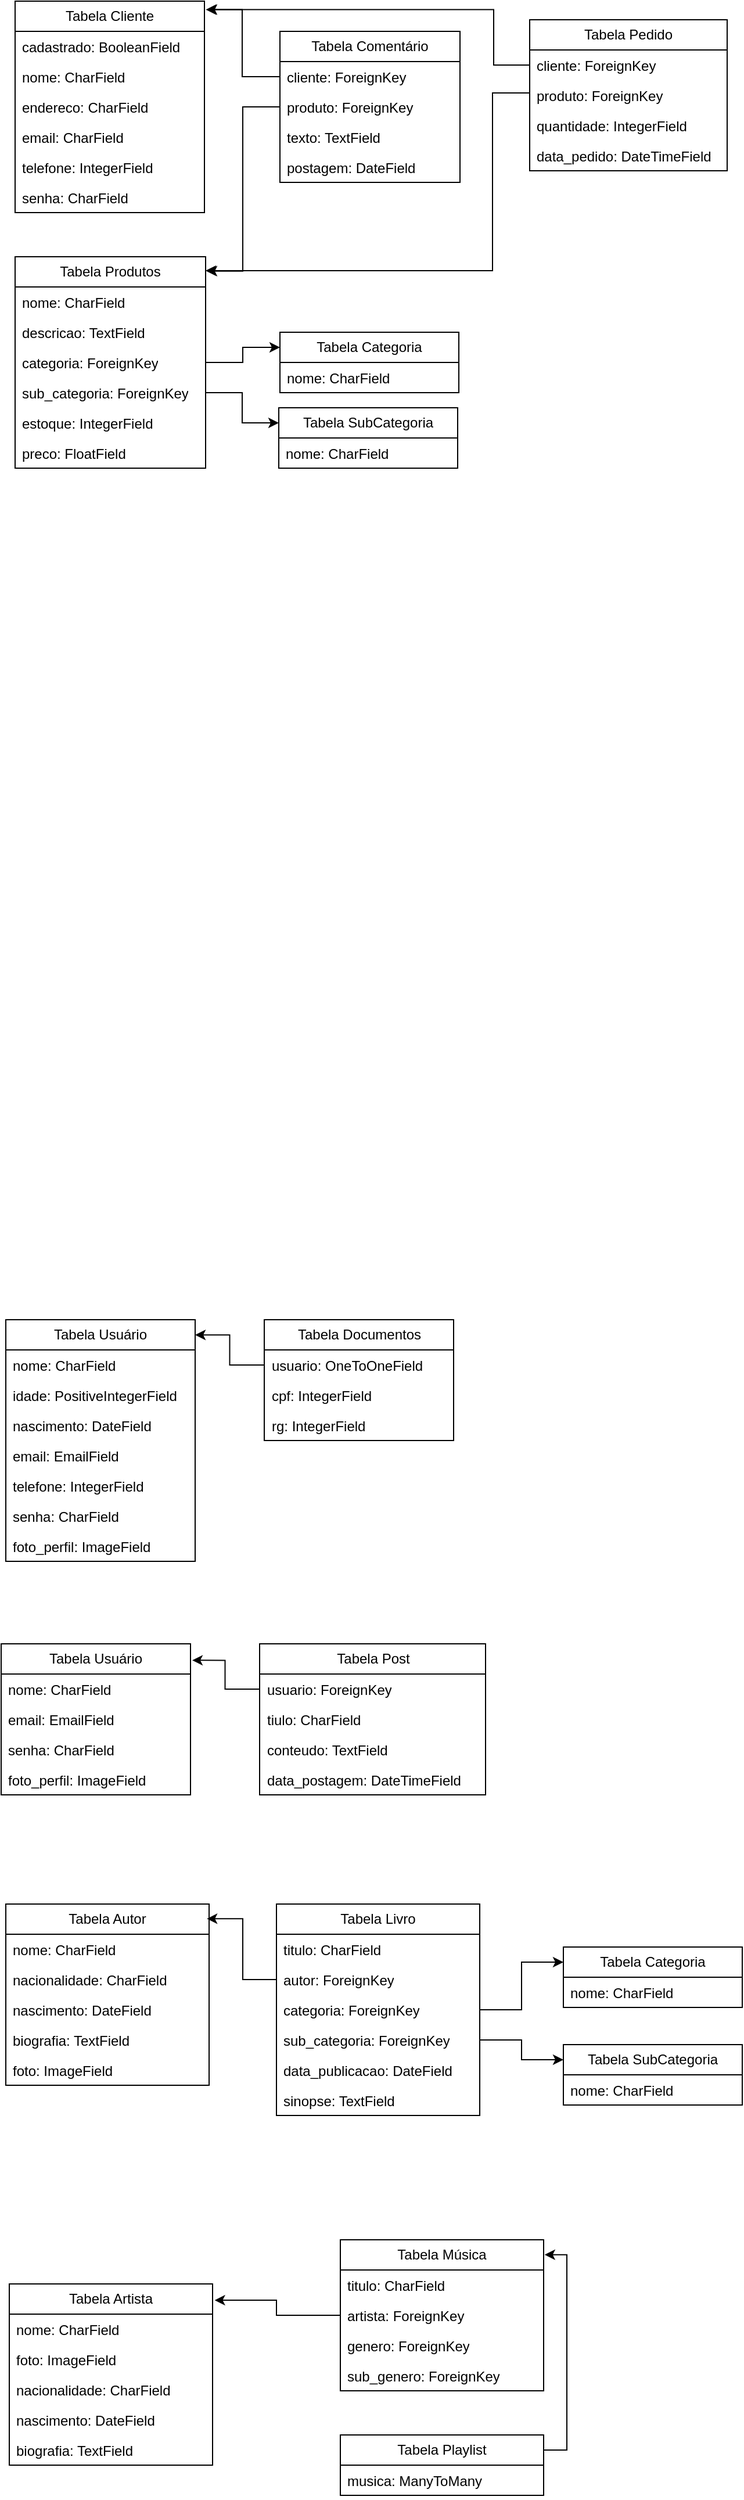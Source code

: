<mxfile version="24.3.1" type="device">
  <diagram name="Página-1" id="2mCqnDsBA6Jq6d4ngYam">
    <mxGraphModel dx="1195" dy="1814" grid="0" gridSize="10" guides="1" tooltips="1" connect="1" arrows="1" fold="1" page="1" pageScale="1" pageWidth="827" pageHeight="1169" math="0" shadow="0">
      <root>
        <mxCell id="0" />
        <mxCell id="1" parent="0" />
        <mxCell id="RxDvv0h4Y8CY9LYR0GJb-1" value="&lt;div&gt;Tabela Cliente&lt;/div&gt;" style="swimlane;fontStyle=0;childLayout=stackLayout;horizontal=1;startSize=26;fillColor=none;horizontalStack=0;resizeParent=1;resizeParentMax=0;resizeLast=0;collapsible=1;marginBottom=0;whiteSpace=wrap;html=1;" parent="1" vertex="1">
          <mxGeometry x="65" y="-1093" width="163" height="182" as="geometry">
            <mxRectangle x="57" y="33" width="114" height="26" as="alternateBounds" />
          </mxGeometry>
        </mxCell>
        <mxCell id="fUoOmMoi_l6fNtsF6b3P-18" value="cadastrado: BooleanField" style="text;strokeColor=none;fillColor=none;align=left;verticalAlign=top;spacingLeft=4;spacingRight=4;overflow=hidden;rotatable=0;points=[[0,0.5],[1,0.5]];portConstraint=eastwest;whiteSpace=wrap;html=1;" vertex="1" parent="RxDvv0h4Y8CY9LYR0GJb-1">
          <mxGeometry y="26" width="163" height="26" as="geometry" />
        </mxCell>
        <mxCell id="RxDvv0h4Y8CY9LYR0GJb-2" value="nome: CharField" style="text;strokeColor=none;fillColor=none;align=left;verticalAlign=top;spacingLeft=4;spacingRight=4;overflow=hidden;rotatable=0;points=[[0,0.5],[1,0.5]];portConstraint=eastwest;whiteSpace=wrap;html=1;" parent="RxDvv0h4Y8CY9LYR0GJb-1" vertex="1">
          <mxGeometry y="52" width="163" height="26" as="geometry" />
        </mxCell>
        <mxCell id="RxDvv0h4Y8CY9LYR0GJb-3" value="endereco: CharField" style="text;strokeColor=none;fillColor=none;align=left;verticalAlign=top;spacingLeft=4;spacingRight=4;overflow=hidden;rotatable=0;points=[[0,0.5],[1,0.5]];portConstraint=eastwest;whiteSpace=wrap;html=1;" parent="RxDvv0h4Y8CY9LYR0GJb-1" vertex="1">
          <mxGeometry y="78" width="163" height="26" as="geometry" />
        </mxCell>
        <mxCell id="RxDvv0h4Y8CY9LYR0GJb-6" value="&lt;div&gt;email: CharField&lt;/div&gt;" style="text;strokeColor=none;fillColor=none;align=left;verticalAlign=top;spacingLeft=4;spacingRight=4;overflow=hidden;rotatable=0;points=[[0,0.5],[1,0.5]];portConstraint=eastwest;whiteSpace=wrap;html=1;" parent="RxDvv0h4Y8CY9LYR0GJb-1" vertex="1">
          <mxGeometry y="104" width="163" height="26" as="geometry" />
        </mxCell>
        <mxCell id="RxDvv0h4Y8CY9LYR0GJb-4" value="telefone: IntegerField" style="text;strokeColor=none;fillColor=none;align=left;verticalAlign=top;spacingLeft=4;spacingRight=4;overflow=hidden;rotatable=0;points=[[0,0.5],[1,0.5]];portConstraint=eastwest;whiteSpace=wrap;html=1;" parent="RxDvv0h4Y8CY9LYR0GJb-1" vertex="1">
          <mxGeometry y="130" width="163" height="26" as="geometry" />
        </mxCell>
        <mxCell id="fUoOmMoi_l6fNtsF6b3P-24" value="senha: CharField" style="text;strokeColor=none;fillColor=none;align=left;verticalAlign=top;spacingLeft=4;spacingRight=4;overflow=hidden;rotatable=0;points=[[0,0.5],[1,0.5]];portConstraint=eastwest;whiteSpace=wrap;html=1;" vertex="1" parent="RxDvv0h4Y8CY9LYR0GJb-1">
          <mxGeometry y="156" width="163" height="26" as="geometry" />
        </mxCell>
        <mxCell id="RxDvv0h4Y8CY9LYR0GJb-14" value="Tabela Produtos" style="swimlane;fontStyle=0;childLayout=stackLayout;horizontal=1;startSize=26;fillColor=none;horizontalStack=0;resizeParent=1;resizeParentMax=0;resizeLast=0;collapsible=1;marginBottom=0;whiteSpace=wrap;html=1;" parent="1" vertex="1">
          <mxGeometry x="65" y="-873" width="164" height="182" as="geometry" />
        </mxCell>
        <mxCell id="RxDvv0h4Y8CY9LYR0GJb-16" value="nome: CharField" style="text;strokeColor=none;fillColor=none;align=left;verticalAlign=top;spacingLeft=4;spacingRight=4;overflow=hidden;rotatable=0;points=[[0,0.5],[1,0.5]];portConstraint=eastwest;whiteSpace=wrap;html=1;" parent="RxDvv0h4Y8CY9LYR0GJb-14" vertex="1">
          <mxGeometry y="26" width="164" height="26" as="geometry" />
        </mxCell>
        <mxCell id="RxDvv0h4Y8CY9LYR0GJb-15" value="&lt;div&gt;descricao: TextField&lt;/div&gt;" style="text;strokeColor=none;fillColor=none;align=left;verticalAlign=top;spacingLeft=4;spacingRight=4;overflow=hidden;rotatable=0;points=[[0,0.5],[1,0.5]];portConstraint=eastwest;whiteSpace=wrap;html=1;" parent="RxDvv0h4Y8CY9LYR0GJb-14" vertex="1">
          <mxGeometry y="52" width="164" height="26" as="geometry" />
        </mxCell>
        <mxCell id="RxDvv0h4Y8CY9LYR0GJb-19" value="categoria: ForeignKey" style="text;strokeColor=none;fillColor=none;align=left;verticalAlign=top;spacingLeft=4;spacingRight=4;overflow=hidden;rotatable=0;points=[[0,0.5],[1,0.5]];portConstraint=eastwest;whiteSpace=wrap;html=1;" parent="RxDvv0h4Y8CY9LYR0GJb-14" vertex="1">
          <mxGeometry y="78" width="164" height="26" as="geometry" />
        </mxCell>
        <mxCell id="RxDvv0h4Y8CY9LYR0GJb-27" value="sub_categoria: ForeignKey" style="text;strokeColor=none;fillColor=none;align=left;verticalAlign=top;spacingLeft=4;spacingRight=4;overflow=hidden;rotatable=0;points=[[0,0.5],[1,0.5]];portConstraint=eastwest;whiteSpace=wrap;html=1;" parent="RxDvv0h4Y8CY9LYR0GJb-14" vertex="1">
          <mxGeometry y="104" width="164" height="26" as="geometry" />
        </mxCell>
        <mxCell id="RxDvv0h4Y8CY9LYR0GJb-17" value="&lt;div&gt;estoque: IntegerField&lt;/div&gt;" style="text;strokeColor=none;fillColor=none;align=left;verticalAlign=top;spacingLeft=4;spacingRight=4;overflow=hidden;rotatable=0;points=[[0,0.5],[1,0.5]];portConstraint=eastwest;whiteSpace=wrap;html=1;" parent="RxDvv0h4Y8CY9LYR0GJb-14" vertex="1">
          <mxGeometry y="130" width="164" height="26" as="geometry" />
        </mxCell>
        <mxCell id="RxDvv0h4Y8CY9LYR0GJb-18" value="preco: FloatField" style="text;strokeColor=none;fillColor=none;align=left;verticalAlign=top;spacingLeft=4;spacingRight=4;overflow=hidden;rotatable=0;points=[[0,0.5],[1,0.5]];portConstraint=eastwest;whiteSpace=wrap;html=1;" parent="RxDvv0h4Y8CY9LYR0GJb-14" vertex="1">
          <mxGeometry y="156" width="164" height="26" as="geometry" />
        </mxCell>
        <mxCell id="RxDvv0h4Y8CY9LYR0GJb-20" value="Tabela Categoria" style="swimlane;fontStyle=0;childLayout=stackLayout;horizontal=1;startSize=26;fillColor=none;horizontalStack=0;resizeParent=1;resizeParentMax=0;resizeLast=0;collapsible=1;marginBottom=0;whiteSpace=wrap;html=1;" parent="1" vertex="1">
          <mxGeometry x="293" y="-808" width="154" height="52" as="geometry" />
        </mxCell>
        <mxCell id="RxDvv0h4Y8CY9LYR0GJb-21" value="nome: CharField" style="text;strokeColor=none;fillColor=none;align=left;verticalAlign=top;spacingLeft=4;spacingRight=4;overflow=hidden;rotatable=0;points=[[0,0.5],[1,0.5]];portConstraint=eastwest;whiteSpace=wrap;html=1;" parent="RxDvv0h4Y8CY9LYR0GJb-20" vertex="1">
          <mxGeometry y="26" width="154" height="26" as="geometry" />
        </mxCell>
        <mxCell id="RxDvv0h4Y8CY9LYR0GJb-24" value="Tabela SubCategoria" style="swimlane;fontStyle=0;childLayout=stackLayout;horizontal=1;startSize=26;fillColor=none;horizontalStack=0;resizeParent=1;resizeParentMax=0;resizeLast=0;collapsible=1;marginBottom=0;whiteSpace=wrap;html=1;" parent="1" vertex="1">
          <mxGeometry x="292" y="-743" width="154" height="52" as="geometry" />
        </mxCell>
        <mxCell id="RxDvv0h4Y8CY9LYR0GJb-25" value="nome: CharField" style="text;strokeColor=none;fillColor=none;align=left;verticalAlign=top;spacingLeft=4;spacingRight=4;overflow=hidden;rotatable=0;points=[[0,0.5],[1,0.5]];portConstraint=eastwest;whiteSpace=wrap;html=1;" parent="RxDvv0h4Y8CY9LYR0GJb-24" vertex="1">
          <mxGeometry y="26" width="154" height="26" as="geometry" />
        </mxCell>
        <mxCell id="fUoOmMoi_l6fNtsF6b3P-10" value="Tabela Comentário" style="swimlane;fontStyle=0;childLayout=stackLayout;horizontal=1;startSize=26;fillColor=none;horizontalStack=0;resizeParent=1;resizeParentMax=0;resizeLast=0;collapsible=1;marginBottom=0;whiteSpace=wrap;html=1;" vertex="1" parent="1">
          <mxGeometry x="293" y="-1067" width="155" height="130" as="geometry" />
        </mxCell>
        <mxCell id="fUoOmMoi_l6fNtsF6b3P-11" value="cliente: ForeignKey" style="text;strokeColor=none;fillColor=none;align=left;verticalAlign=top;spacingLeft=4;spacingRight=4;overflow=hidden;rotatable=0;points=[[0,0.5],[1,0.5]];portConstraint=eastwest;whiteSpace=wrap;html=1;" vertex="1" parent="fUoOmMoi_l6fNtsF6b3P-10">
          <mxGeometry y="26" width="155" height="26" as="geometry" />
        </mxCell>
        <mxCell id="fUoOmMoi_l6fNtsF6b3P-12" value="&lt;div&gt;produto: ForeignKey&lt;/div&gt;" style="text;strokeColor=none;fillColor=none;align=left;verticalAlign=top;spacingLeft=4;spacingRight=4;overflow=hidden;rotatable=0;points=[[0,0.5],[1,0.5]];portConstraint=eastwest;whiteSpace=wrap;html=1;" vertex="1" parent="fUoOmMoi_l6fNtsF6b3P-10">
          <mxGeometry y="52" width="155" height="26" as="geometry" />
        </mxCell>
        <mxCell id="fUoOmMoi_l6fNtsF6b3P-13" value="&lt;div&gt;texto: TextField&lt;/div&gt;" style="text;strokeColor=none;fillColor=none;align=left;verticalAlign=top;spacingLeft=4;spacingRight=4;overflow=hidden;rotatable=0;points=[[0,0.5],[1,0.5]];portConstraint=eastwest;whiteSpace=wrap;html=1;" vertex="1" parent="fUoOmMoi_l6fNtsF6b3P-10">
          <mxGeometry y="78" width="155" height="26" as="geometry" />
        </mxCell>
        <mxCell id="fUoOmMoi_l6fNtsF6b3P-15" value="postagem: DateField" style="text;strokeColor=none;fillColor=none;align=left;verticalAlign=top;spacingLeft=4;spacingRight=4;overflow=hidden;rotatable=0;points=[[0,0.5],[1,0.5]];portConstraint=eastwest;whiteSpace=wrap;html=1;" vertex="1" parent="fUoOmMoi_l6fNtsF6b3P-10">
          <mxGeometry y="104" width="155" height="26" as="geometry" />
        </mxCell>
        <mxCell id="fUoOmMoi_l6fNtsF6b3P-27" value="Tabela Pedido" style="swimlane;fontStyle=0;childLayout=stackLayout;horizontal=1;startSize=26;fillColor=none;horizontalStack=0;resizeParent=1;resizeParentMax=0;resizeLast=0;collapsible=1;marginBottom=0;whiteSpace=wrap;html=1;" vertex="1" parent="1">
          <mxGeometry x="508" y="-1077" width="170" height="130" as="geometry" />
        </mxCell>
        <mxCell id="fUoOmMoi_l6fNtsF6b3P-28" value="cliente: ForeignKey" style="text;strokeColor=none;fillColor=none;align=left;verticalAlign=top;spacingLeft=4;spacingRight=4;overflow=hidden;rotatable=0;points=[[0,0.5],[1,0.5]];portConstraint=eastwest;whiteSpace=wrap;html=1;" vertex="1" parent="fUoOmMoi_l6fNtsF6b3P-27">
          <mxGeometry y="26" width="170" height="26" as="geometry" />
        </mxCell>
        <mxCell id="fUoOmMoi_l6fNtsF6b3P-29" value="&lt;div&gt;produto: ForeignKey&lt;/div&gt;" style="text;strokeColor=none;fillColor=none;align=left;verticalAlign=top;spacingLeft=4;spacingRight=4;overflow=hidden;rotatable=0;points=[[0,0.5],[1,0.5]];portConstraint=eastwest;whiteSpace=wrap;html=1;" vertex="1" parent="fUoOmMoi_l6fNtsF6b3P-27">
          <mxGeometry y="52" width="170" height="26" as="geometry" />
        </mxCell>
        <mxCell id="fUoOmMoi_l6fNtsF6b3P-35" value="quantidade: IntegerField" style="text;strokeColor=none;fillColor=none;align=left;verticalAlign=top;spacingLeft=4;spacingRight=4;overflow=hidden;rotatable=0;points=[[0,0.5],[1,0.5]];portConstraint=eastwest;whiteSpace=wrap;html=1;" vertex="1" parent="fUoOmMoi_l6fNtsF6b3P-27">
          <mxGeometry y="78" width="170" height="26" as="geometry" />
        </mxCell>
        <mxCell id="fUoOmMoi_l6fNtsF6b3P-36" value="data_pedido: DateTimeField" style="text;strokeColor=none;fillColor=none;align=left;verticalAlign=top;spacingLeft=4;spacingRight=4;overflow=hidden;rotatable=0;points=[[0,0.5],[1,0.5]];portConstraint=eastwest;whiteSpace=wrap;html=1;" vertex="1" parent="fUoOmMoi_l6fNtsF6b3P-27">
          <mxGeometry y="104" width="170" height="26" as="geometry" />
        </mxCell>
        <mxCell id="fUoOmMoi_l6fNtsF6b3P-49" style="edgeStyle=orthogonalEdgeStyle;rounded=0;orthogonalLoop=1;jettySize=auto;html=1;exitX=0;exitY=0.5;exitDx=0;exitDy=0;" edge="1" parent="1" source="fUoOmMoi_l6fNtsF6b3P-29" target="RxDvv0h4Y8CY9LYR0GJb-14">
          <mxGeometry relative="1" as="geometry">
            <mxPoint x="274" y="-867" as="targetPoint" />
            <Array as="points">
              <mxPoint x="508" y="-1014" />
              <mxPoint x="476" y="-1014" />
              <mxPoint x="476" y="-861" />
            </Array>
          </mxGeometry>
        </mxCell>
        <mxCell id="fUoOmMoi_l6fNtsF6b3P-51" value="&lt;div&gt;Tabela Usuário&lt;/div&gt;" style="swimlane;fontStyle=0;childLayout=stackLayout;horizontal=1;startSize=26;fillColor=none;horizontalStack=0;resizeParent=1;resizeParentMax=0;resizeLast=0;collapsible=1;marginBottom=0;whiteSpace=wrap;html=1;" vertex="1" parent="1">
          <mxGeometry x="57" y="42" width="163" height="208" as="geometry">
            <mxRectangle x="57" y="33" width="114" height="26" as="alternateBounds" />
          </mxGeometry>
        </mxCell>
        <mxCell id="fUoOmMoi_l6fNtsF6b3P-53" value="nome: CharField" style="text;strokeColor=none;fillColor=none;align=left;verticalAlign=top;spacingLeft=4;spacingRight=4;overflow=hidden;rotatable=0;points=[[0,0.5],[1,0.5]];portConstraint=eastwest;whiteSpace=wrap;html=1;" vertex="1" parent="fUoOmMoi_l6fNtsF6b3P-51">
          <mxGeometry y="26" width="163" height="26" as="geometry" />
        </mxCell>
        <mxCell id="fUoOmMoi_l6fNtsF6b3P-54" value="idade: PositiveIntegerField" style="text;strokeColor=none;fillColor=none;align=left;verticalAlign=top;spacingLeft=4;spacingRight=4;overflow=hidden;rotatable=0;points=[[0,0.5],[1,0.5]];portConstraint=eastwest;whiteSpace=wrap;html=1;" vertex="1" parent="fUoOmMoi_l6fNtsF6b3P-51">
          <mxGeometry y="52" width="163" height="26" as="geometry" />
        </mxCell>
        <mxCell id="fUoOmMoi_l6fNtsF6b3P-55" value="nascimento: DateField" style="text;strokeColor=none;fillColor=none;align=left;verticalAlign=top;spacingLeft=4;spacingRight=4;overflow=hidden;rotatable=0;points=[[0,0.5],[1,0.5]];portConstraint=eastwest;whiteSpace=wrap;html=1;" vertex="1" parent="fUoOmMoi_l6fNtsF6b3P-51">
          <mxGeometry y="78" width="163" height="26" as="geometry" />
        </mxCell>
        <mxCell id="fUoOmMoi_l6fNtsF6b3P-58" value="email: EmailField" style="text;strokeColor=none;fillColor=none;align=left;verticalAlign=top;spacingLeft=4;spacingRight=4;overflow=hidden;rotatable=0;points=[[0,0.5],[1,0.5]];portConstraint=eastwest;whiteSpace=wrap;html=1;" vertex="1" parent="fUoOmMoi_l6fNtsF6b3P-51">
          <mxGeometry y="104" width="163" height="26" as="geometry" />
        </mxCell>
        <mxCell id="fUoOmMoi_l6fNtsF6b3P-56" value="telefone: IntegerField" style="text;strokeColor=none;fillColor=none;align=left;verticalAlign=top;spacingLeft=4;spacingRight=4;overflow=hidden;rotatable=0;points=[[0,0.5],[1,0.5]];portConstraint=eastwest;whiteSpace=wrap;html=1;" vertex="1" parent="fUoOmMoi_l6fNtsF6b3P-51">
          <mxGeometry y="130" width="163" height="26" as="geometry" />
        </mxCell>
        <mxCell id="fUoOmMoi_l6fNtsF6b3P-57" value="senha: CharField" style="text;strokeColor=none;fillColor=none;align=left;verticalAlign=top;spacingLeft=4;spacingRight=4;overflow=hidden;rotatable=0;points=[[0,0.5],[1,0.5]];portConstraint=eastwest;whiteSpace=wrap;html=1;" vertex="1" parent="fUoOmMoi_l6fNtsF6b3P-51">
          <mxGeometry y="156" width="163" height="26" as="geometry" />
        </mxCell>
        <mxCell id="fUoOmMoi_l6fNtsF6b3P-68" value="foto_perfil: ImageField" style="text;strokeColor=none;fillColor=none;align=left;verticalAlign=top;spacingLeft=4;spacingRight=4;overflow=hidden;rotatable=0;points=[[0,0.5],[1,0.5]];portConstraint=eastwest;whiteSpace=wrap;html=1;" vertex="1" parent="fUoOmMoi_l6fNtsF6b3P-51">
          <mxGeometry y="182" width="163" height="26" as="geometry" />
        </mxCell>
        <mxCell id="fUoOmMoi_l6fNtsF6b3P-59" value="&lt;div&gt;Tabela Documentos&lt;br&gt;&lt;/div&gt;" style="swimlane;fontStyle=0;childLayout=stackLayout;horizontal=1;startSize=26;fillColor=none;horizontalStack=0;resizeParent=1;resizeParentMax=0;resizeLast=0;collapsible=1;marginBottom=0;whiteSpace=wrap;html=1;" vertex="1" parent="1">
          <mxGeometry x="279.5" y="42" width="163" height="104" as="geometry">
            <mxRectangle x="57" y="33" width="114" height="26" as="alternateBounds" />
          </mxGeometry>
        </mxCell>
        <mxCell id="fUoOmMoi_l6fNtsF6b3P-60" value="usuario: OneToOneField" style="text;strokeColor=none;fillColor=none;align=left;verticalAlign=top;spacingLeft=4;spacingRight=4;overflow=hidden;rotatable=0;points=[[0,0.5],[1,0.5]];portConstraint=eastwest;whiteSpace=wrap;html=1;" vertex="1" parent="fUoOmMoi_l6fNtsF6b3P-59">
          <mxGeometry y="26" width="163" height="26" as="geometry" />
        </mxCell>
        <mxCell id="fUoOmMoi_l6fNtsF6b3P-66" value="cpf: IntegerField" style="text;strokeColor=none;fillColor=none;align=left;verticalAlign=top;spacingLeft=4;spacingRight=4;overflow=hidden;rotatable=0;points=[[0,0.5],[1,0.5]];portConstraint=eastwest;whiteSpace=wrap;html=1;" vertex="1" parent="fUoOmMoi_l6fNtsF6b3P-59">
          <mxGeometry y="52" width="163" height="26" as="geometry" />
        </mxCell>
        <mxCell id="fUoOmMoi_l6fNtsF6b3P-62" value="rg: IntegerField" style="text;strokeColor=none;fillColor=none;align=left;verticalAlign=top;spacingLeft=4;spacingRight=4;overflow=hidden;rotatable=0;points=[[0,0.5],[1,0.5]];portConstraint=eastwest;whiteSpace=wrap;html=1;" vertex="1" parent="fUoOmMoi_l6fNtsF6b3P-59">
          <mxGeometry y="78" width="163" height="26" as="geometry" />
        </mxCell>
        <mxCell id="fUoOmMoi_l6fNtsF6b3P-70" value="&lt;div&gt;Tabela Usuário&lt;/div&gt;" style="swimlane;fontStyle=0;childLayout=stackLayout;horizontal=1;startSize=26;fillColor=none;horizontalStack=0;resizeParent=1;resizeParentMax=0;resizeLast=0;collapsible=1;marginBottom=0;whiteSpace=wrap;html=1;" vertex="1" parent="1">
          <mxGeometry x="53" y="321" width="163" height="130" as="geometry">
            <mxRectangle x="57" y="33" width="114" height="26" as="alternateBounds" />
          </mxGeometry>
        </mxCell>
        <mxCell id="fUoOmMoi_l6fNtsF6b3P-71" value="nome: CharField" style="text;strokeColor=none;fillColor=none;align=left;verticalAlign=top;spacingLeft=4;spacingRight=4;overflow=hidden;rotatable=0;points=[[0,0.5],[1,0.5]];portConstraint=eastwest;whiteSpace=wrap;html=1;" vertex="1" parent="fUoOmMoi_l6fNtsF6b3P-70">
          <mxGeometry y="26" width="163" height="26" as="geometry" />
        </mxCell>
        <mxCell id="fUoOmMoi_l6fNtsF6b3P-74" value="email: EmailField" style="text;strokeColor=none;fillColor=none;align=left;verticalAlign=top;spacingLeft=4;spacingRight=4;overflow=hidden;rotatable=0;points=[[0,0.5],[1,0.5]];portConstraint=eastwest;whiteSpace=wrap;html=1;" vertex="1" parent="fUoOmMoi_l6fNtsF6b3P-70">
          <mxGeometry y="52" width="163" height="26" as="geometry" />
        </mxCell>
        <mxCell id="fUoOmMoi_l6fNtsF6b3P-76" value="senha: CharField" style="text;strokeColor=none;fillColor=none;align=left;verticalAlign=top;spacingLeft=4;spacingRight=4;overflow=hidden;rotatable=0;points=[[0,0.5],[1,0.5]];portConstraint=eastwest;whiteSpace=wrap;html=1;" vertex="1" parent="fUoOmMoi_l6fNtsF6b3P-70">
          <mxGeometry y="78" width="163" height="26" as="geometry" />
        </mxCell>
        <mxCell id="fUoOmMoi_l6fNtsF6b3P-77" value="foto_perfil: ImageField" style="text;strokeColor=none;fillColor=none;align=left;verticalAlign=top;spacingLeft=4;spacingRight=4;overflow=hidden;rotatable=0;points=[[0,0.5],[1,0.5]];portConstraint=eastwest;whiteSpace=wrap;html=1;" vertex="1" parent="fUoOmMoi_l6fNtsF6b3P-70">
          <mxGeometry y="104" width="163" height="26" as="geometry" />
        </mxCell>
        <mxCell id="fUoOmMoi_l6fNtsF6b3P-78" value="&lt;div&gt;Tabela Post&lt;/div&gt;" style="swimlane;fontStyle=0;childLayout=stackLayout;horizontal=1;startSize=26;fillColor=none;horizontalStack=0;resizeParent=1;resizeParentMax=0;resizeLast=0;collapsible=1;marginBottom=0;whiteSpace=wrap;html=1;" vertex="1" parent="1">
          <mxGeometry x="275.5" y="321" width="194.5" height="130" as="geometry">
            <mxRectangle x="57" y="33" width="114" height="26" as="alternateBounds" />
          </mxGeometry>
        </mxCell>
        <mxCell id="fUoOmMoi_l6fNtsF6b3P-82" value="usuario: ForeignKey" style="text;strokeColor=none;fillColor=none;align=left;verticalAlign=top;spacingLeft=4;spacingRight=4;overflow=hidden;rotatable=0;points=[[0,0.5],[1,0.5]];portConstraint=eastwest;whiteSpace=wrap;html=1;" vertex="1" parent="fUoOmMoi_l6fNtsF6b3P-78">
          <mxGeometry y="26" width="194.5" height="26" as="geometry" />
        </mxCell>
        <mxCell id="fUoOmMoi_l6fNtsF6b3P-79" value="tiulo: CharField" style="text;strokeColor=none;fillColor=none;align=left;verticalAlign=top;spacingLeft=4;spacingRight=4;overflow=hidden;rotatable=0;points=[[0,0.5],[1,0.5]];portConstraint=eastwest;whiteSpace=wrap;html=1;" vertex="1" parent="fUoOmMoi_l6fNtsF6b3P-78">
          <mxGeometry y="52" width="194.5" height="26" as="geometry" />
        </mxCell>
        <mxCell id="fUoOmMoi_l6fNtsF6b3P-80" value="conteudo: TextField" style="text;strokeColor=none;fillColor=none;align=left;verticalAlign=top;spacingLeft=4;spacingRight=4;overflow=hidden;rotatable=0;points=[[0,0.5],[1,0.5]];portConstraint=eastwest;whiteSpace=wrap;html=1;" vertex="1" parent="fUoOmMoi_l6fNtsF6b3P-78">
          <mxGeometry y="78" width="194.5" height="26" as="geometry" />
        </mxCell>
        <mxCell id="fUoOmMoi_l6fNtsF6b3P-81" value="data_postagem: DateTimeField" style="text;strokeColor=none;fillColor=none;align=left;verticalAlign=top;spacingLeft=4;spacingRight=4;overflow=hidden;rotatable=0;points=[[0,0.5],[1,0.5]];portConstraint=eastwest;whiteSpace=wrap;html=1;" vertex="1" parent="fUoOmMoi_l6fNtsF6b3P-78">
          <mxGeometry y="104" width="194.5" height="26" as="geometry" />
        </mxCell>
        <mxCell id="fUoOmMoi_l6fNtsF6b3P-85" value="&lt;div&gt;Tabela Livro&lt;/div&gt;" style="swimlane;fontStyle=0;childLayout=stackLayout;horizontal=1;startSize=26;fillColor=none;horizontalStack=0;resizeParent=1;resizeParentMax=0;resizeLast=0;collapsible=1;marginBottom=0;whiteSpace=wrap;html=1;" vertex="1" parent="1">
          <mxGeometry x="290" y="545" width="175" height="182" as="geometry">
            <mxRectangle x="57" y="33" width="114" height="26" as="alternateBounds" />
          </mxGeometry>
        </mxCell>
        <mxCell id="fUoOmMoi_l6fNtsF6b3P-86" value="titulo: CharField" style="text;strokeColor=none;fillColor=none;align=left;verticalAlign=top;spacingLeft=4;spacingRight=4;overflow=hidden;rotatable=0;points=[[0,0.5],[1,0.5]];portConstraint=eastwest;whiteSpace=wrap;html=1;" vertex="1" parent="fUoOmMoi_l6fNtsF6b3P-85">
          <mxGeometry y="26" width="175" height="26" as="geometry" />
        </mxCell>
        <mxCell id="fUoOmMoi_l6fNtsF6b3P-87" value="autor: ForeignKey" style="text;strokeColor=none;fillColor=none;align=left;verticalAlign=top;spacingLeft=4;spacingRight=4;overflow=hidden;rotatable=0;points=[[0,0.5],[1,0.5]];portConstraint=eastwest;whiteSpace=wrap;html=1;" vertex="1" parent="fUoOmMoi_l6fNtsF6b3P-85">
          <mxGeometry y="52" width="175" height="26" as="geometry" />
        </mxCell>
        <mxCell id="fUoOmMoi_l6fNtsF6b3P-88" value="categoria: ForeignKey" style="text;strokeColor=none;fillColor=none;align=left;verticalAlign=top;spacingLeft=4;spacingRight=4;overflow=hidden;rotatable=0;points=[[0,0.5],[1,0.5]];portConstraint=eastwest;whiteSpace=wrap;html=1;" vertex="1" parent="fUoOmMoi_l6fNtsF6b3P-85">
          <mxGeometry y="78" width="175" height="26" as="geometry" />
        </mxCell>
        <mxCell id="fUoOmMoi_l6fNtsF6b3P-103" value="sub_categoria: ForeignKey" style="text;strokeColor=none;fillColor=none;align=left;verticalAlign=top;spacingLeft=4;spacingRight=4;overflow=hidden;rotatable=0;points=[[0,0.5],[1,0.5]];portConstraint=eastwest;whiteSpace=wrap;html=1;" vertex="1" parent="fUoOmMoi_l6fNtsF6b3P-85">
          <mxGeometry y="104" width="175" height="26" as="geometry" />
        </mxCell>
        <mxCell id="fUoOmMoi_l6fNtsF6b3P-89" value="data_publicacao: DateField" style="text;strokeColor=none;fillColor=none;align=left;verticalAlign=top;spacingLeft=4;spacingRight=4;overflow=hidden;rotatable=0;points=[[0,0.5],[1,0.5]];portConstraint=eastwest;whiteSpace=wrap;html=1;" vertex="1" parent="fUoOmMoi_l6fNtsF6b3P-85">
          <mxGeometry y="130" width="175" height="26" as="geometry" />
        </mxCell>
        <mxCell id="fUoOmMoi_l6fNtsF6b3P-90" value="sinopse: TextField" style="text;strokeColor=none;fillColor=none;align=left;verticalAlign=top;spacingLeft=4;spacingRight=4;overflow=hidden;rotatable=0;points=[[0,0.5],[1,0.5]];portConstraint=eastwest;whiteSpace=wrap;html=1;" vertex="1" parent="fUoOmMoi_l6fNtsF6b3P-85">
          <mxGeometry y="156" width="175" height="26" as="geometry" />
        </mxCell>
        <mxCell id="fUoOmMoi_l6fNtsF6b3P-91" value="&lt;div&gt;Tabela Autor&lt;/div&gt;" style="swimlane;fontStyle=0;childLayout=stackLayout;horizontal=1;startSize=26;fillColor=none;horizontalStack=0;resizeParent=1;resizeParentMax=0;resizeLast=0;collapsible=1;marginBottom=0;whiteSpace=wrap;html=1;" vertex="1" parent="1">
          <mxGeometry x="57" y="545" width="175" height="156" as="geometry">
            <mxRectangle x="57" y="33" width="114" height="26" as="alternateBounds" />
          </mxGeometry>
        </mxCell>
        <mxCell id="fUoOmMoi_l6fNtsF6b3P-92" value="nome: CharField" style="text;strokeColor=none;fillColor=none;align=left;verticalAlign=top;spacingLeft=4;spacingRight=4;overflow=hidden;rotatable=0;points=[[0,0.5],[1,0.5]];portConstraint=eastwest;whiteSpace=wrap;html=1;" vertex="1" parent="fUoOmMoi_l6fNtsF6b3P-91">
          <mxGeometry y="26" width="175" height="26" as="geometry" />
        </mxCell>
        <mxCell id="fUoOmMoi_l6fNtsF6b3P-93" value="nacionalidade: CharField" style="text;strokeColor=none;fillColor=none;align=left;verticalAlign=top;spacingLeft=4;spacingRight=4;overflow=hidden;rotatable=0;points=[[0,0.5],[1,0.5]];portConstraint=eastwest;whiteSpace=wrap;html=1;" vertex="1" parent="fUoOmMoi_l6fNtsF6b3P-91">
          <mxGeometry y="52" width="175" height="26" as="geometry" />
        </mxCell>
        <mxCell id="fUoOmMoi_l6fNtsF6b3P-94" value="nascimento: DateField" style="text;strokeColor=none;fillColor=none;align=left;verticalAlign=top;spacingLeft=4;spacingRight=4;overflow=hidden;rotatable=0;points=[[0,0.5],[1,0.5]];portConstraint=eastwest;whiteSpace=wrap;html=1;" vertex="1" parent="fUoOmMoi_l6fNtsF6b3P-91">
          <mxGeometry y="78" width="175" height="26" as="geometry" />
        </mxCell>
        <mxCell id="fUoOmMoi_l6fNtsF6b3P-97" value="biografia: TextField" style="text;strokeColor=none;fillColor=none;align=left;verticalAlign=top;spacingLeft=4;spacingRight=4;overflow=hidden;rotatable=0;points=[[0,0.5],[1,0.5]];portConstraint=eastwest;whiteSpace=wrap;html=1;" vertex="1" parent="fUoOmMoi_l6fNtsF6b3P-91">
          <mxGeometry y="104" width="175" height="26" as="geometry" />
        </mxCell>
        <mxCell id="fUoOmMoi_l6fNtsF6b3P-98" value="foto: ImageField" style="text;strokeColor=none;fillColor=none;align=left;verticalAlign=top;spacingLeft=4;spacingRight=4;overflow=hidden;rotatable=0;points=[[0,0.5],[1,0.5]];portConstraint=eastwest;whiteSpace=wrap;html=1;" vertex="1" parent="fUoOmMoi_l6fNtsF6b3P-91">
          <mxGeometry y="130" width="175" height="26" as="geometry" />
        </mxCell>
        <mxCell id="fUoOmMoi_l6fNtsF6b3P-99" value="Tabela Categoria" style="swimlane;fontStyle=0;childLayout=stackLayout;horizontal=1;startSize=26;fillColor=none;horizontalStack=0;resizeParent=1;resizeParentMax=0;resizeLast=0;collapsible=1;marginBottom=0;whiteSpace=wrap;html=1;" vertex="1" parent="1">
          <mxGeometry x="537" y="582" width="154" height="52" as="geometry" />
        </mxCell>
        <mxCell id="fUoOmMoi_l6fNtsF6b3P-100" value="nome: CharField" style="text;strokeColor=none;fillColor=none;align=left;verticalAlign=top;spacingLeft=4;spacingRight=4;overflow=hidden;rotatable=0;points=[[0,0.5],[1,0.5]];portConstraint=eastwest;whiteSpace=wrap;html=1;" vertex="1" parent="fUoOmMoi_l6fNtsF6b3P-99">
          <mxGeometry y="26" width="154" height="26" as="geometry" />
        </mxCell>
        <mxCell id="fUoOmMoi_l6fNtsF6b3P-101" value="Tabela SubCategoria" style="swimlane;fontStyle=0;childLayout=stackLayout;horizontal=1;startSize=26;fillColor=none;horizontalStack=0;resizeParent=1;resizeParentMax=0;resizeLast=0;collapsible=1;marginBottom=0;whiteSpace=wrap;html=1;" vertex="1" parent="1">
          <mxGeometry x="537" y="666" width="154" height="52" as="geometry" />
        </mxCell>
        <mxCell id="fUoOmMoi_l6fNtsF6b3P-102" value="nome: CharField" style="text;strokeColor=none;fillColor=none;align=left;verticalAlign=top;spacingLeft=4;spacingRight=4;overflow=hidden;rotatable=0;points=[[0,0.5],[1,0.5]];portConstraint=eastwest;whiteSpace=wrap;html=1;" vertex="1" parent="fUoOmMoi_l6fNtsF6b3P-101">
          <mxGeometry y="26" width="154" height="26" as="geometry" />
        </mxCell>
        <mxCell id="fUoOmMoi_l6fNtsF6b3P-129" value="&lt;div&gt;Tabela Música&lt;/div&gt;" style="swimlane;fontStyle=0;childLayout=stackLayout;horizontal=1;startSize=26;fillColor=none;horizontalStack=0;resizeParent=1;resizeParentMax=0;resizeLast=0;collapsible=1;marginBottom=0;whiteSpace=wrap;html=1;" vertex="1" parent="1">
          <mxGeometry x="345" y="834" width="175" height="130" as="geometry">
            <mxRectangle x="57" y="33" width="114" height="26" as="alternateBounds" />
          </mxGeometry>
        </mxCell>
        <mxCell id="fUoOmMoi_l6fNtsF6b3P-130" value="titulo: CharField" style="text;strokeColor=none;fillColor=none;align=left;verticalAlign=top;spacingLeft=4;spacingRight=4;overflow=hidden;rotatable=0;points=[[0,0.5],[1,0.5]];portConstraint=eastwest;whiteSpace=wrap;html=1;" vertex="1" parent="fUoOmMoi_l6fNtsF6b3P-129">
          <mxGeometry y="26" width="175" height="26" as="geometry" />
        </mxCell>
        <mxCell id="fUoOmMoi_l6fNtsF6b3P-131" value="artista: ForeignKey" style="text;strokeColor=none;fillColor=none;align=left;verticalAlign=top;spacingLeft=4;spacingRight=4;overflow=hidden;rotatable=0;points=[[0,0.5],[1,0.5]];portConstraint=eastwest;whiteSpace=wrap;html=1;" vertex="1" parent="fUoOmMoi_l6fNtsF6b3P-129">
          <mxGeometry y="52" width="175" height="26" as="geometry" />
        </mxCell>
        <mxCell id="fUoOmMoi_l6fNtsF6b3P-132" value="genero: ForeignKey" style="text;strokeColor=none;fillColor=none;align=left;verticalAlign=top;spacingLeft=4;spacingRight=4;overflow=hidden;rotatable=0;points=[[0,0.5],[1,0.5]];portConstraint=eastwest;whiteSpace=wrap;html=1;" vertex="1" parent="fUoOmMoi_l6fNtsF6b3P-129">
          <mxGeometry y="78" width="175" height="26" as="geometry" />
        </mxCell>
        <mxCell id="fUoOmMoi_l6fNtsF6b3P-133" value="sub_genero: ForeignKey" style="text;strokeColor=none;fillColor=none;align=left;verticalAlign=top;spacingLeft=4;spacingRight=4;overflow=hidden;rotatable=0;points=[[0,0.5],[1,0.5]];portConstraint=eastwest;whiteSpace=wrap;html=1;" vertex="1" parent="fUoOmMoi_l6fNtsF6b3P-129">
          <mxGeometry y="104" width="175" height="26" as="geometry" />
        </mxCell>
        <mxCell id="fUoOmMoi_l6fNtsF6b3P-136" value="&lt;div&gt;Tabela Playlist&lt;br&gt;&lt;/div&gt;" style="swimlane;fontStyle=0;childLayout=stackLayout;horizontal=1;startSize=26;fillColor=none;horizontalStack=0;resizeParent=1;resizeParentMax=0;resizeLast=0;collapsible=1;marginBottom=0;whiteSpace=wrap;html=1;" vertex="1" parent="1">
          <mxGeometry x="345" y="1002" width="175" height="52" as="geometry">
            <mxRectangle x="57" y="33" width="114" height="26" as="alternateBounds" />
          </mxGeometry>
        </mxCell>
        <mxCell id="fUoOmMoi_l6fNtsF6b3P-137" value="musica: ManyToMany" style="text;strokeColor=none;fillColor=none;align=left;verticalAlign=top;spacingLeft=4;spacingRight=4;overflow=hidden;rotatable=0;points=[[0,0.5],[1,0.5]];portConstraint=eastwest;whiteSpace=wrap;html=1;" vertex="1" parent="fUoOmMoi_l6fNtsF6b3P-136">
          <mxGeometry y="26" width="175" height="26" as="geometry" />
        </mxCell>
        <mxCell id="fUoOmMoi_l6fNtsF6b3P-141" value="&lt;div&gt;Tabela Artista&lt;/div&gt;" style="swimlane;fontStyle=0;childLayout=stackLayout;horizontal=1;startSize=26;fillColor=none;horizontalStack=0;resizeParent=1;resizeParentMax=0;resizeLast=0;collapsible=1;marginBottom=0;whiteSpace=wrap;html=1;" vertex="1" parent="1">
          <mxGeometry x="60" y="872" width="175" height="156" as="geometry">
            <mxRectangle x="57" y="33" width="114" height="26" as="alternateBounds" />
          </mxGeometry>
        </mxCell>
        <mxCell id="fUoOmMoi_l6fNtsF6b3P-142" value="nome: CharField" style="text;strokeColor=none;fillColor=none;align=left;verticalAlign=top;spacingLeft=4;spacingRight=4;overflow=hidden;rotatable=0;points=[[0,0.5],[1,0.5]];portConstraint=eastwest;whiteSpace=wrap;html=1;" vertex="1" parent="fUoOmMoi_l6fNtsF6b3P-141">
          <mxGeometry y="26" width="175" height="26" as="geometry" />
        </mxCell>
        <mxCell id="fUoOmMoi_l6fNtsF6b3P-146" value="foto: ImageField" style="text;strokeColor=none;fillColor=none;align=left;verticalAlign=top;spacingLeft=4;spacingRight=4;overflow=hidden;rotatable=0;points=[[0,0.5],[1,0.5]];portConstraint=eastwest;whiteSpace=wrap;html=1;" vertex="1" parent="fUoOmMoi_l6fNtsF6b3P-141">
          <mxGeometry y="52" width="175" height="26" as="geometry" />
        </mxCell>
        <mxCell id="fUoOmMoi_l6fNtsF6b3P-143" value="nacionalidade: CharField" style="text;strokeColor=none;fillColor=none;align=left;verticalAlign=top;spacingLeft=4;spacingRight=4;overflow=hidden;rotatable=0;points=[[0,0.5],[1,0.5]];portConstraint=eastwest;whiteSpace=wrap;html=1;" vertex="1" parent="fUoOmMoi_l6fNtsF6b3P-141">
          <mxGeometry y="78" width="175" height="26" as="geometry" />
        </mxCell>
        <mxCell id="fUoOmMoi_l6fNtsF6b3P-144" value="nascimento: DateField" style="text;strokeColor=none;fillColor=none;align=left;verticalAlign=top;spacingLeft=4;spacingRight=4;overflow=hidden;rotatable=0;points=[[0,0.5],[1,0.5]];portConstraint=eastwest;whiteSpace=wrap;html=1;" vertex="1" parent="fUoOmMoi_l6fNtsF6b3P-141">
          <mxGeometry y="104" width="175" height="26" as="geometry" />
        </mxCell>
        <mxCell id="fUoOmMoi_l6fNtsF6b3P-145" value="biografia: TextField" style="text;strokeColor=none;fillColor=none;align=left;verticalAlign=top;spacingLeft=4;spacingRight=4;overflow=hidden;rotatable=0;points=[[0,0.5],[1,0.5]];portConstraint=eastwest;whiteSpace=wrap;html=1;" vertex="1" parent="fUoOmMoi_l6fNtsF6b3P-141">
          <mxGeometry y="130" width="175" height="26" as="geometry" />
        </mxCell>
        <mxCell id="fUoOmMoi_l6fNtsF6b3P-161" style="edgeStyle=orthogonalEdgeStyle;rounded=0;orthogonalLoop=1;jettySize=auto;html=1;exitX=1;exitY=0.5;exitDx=0;exitDy=0;entryX=0;entryY=0.25;entryDx=0;entryDy=0;" edge="1" parent="1" source="RxDvv0h4Y8CY9LYR0GJb-27" target="RxDvv0h4Y8CY9LYR0GJb-24">
          <mxGeometry relative="1" as="geometry" />
        </mxCell>
        <mxCell id="fUoOmMoi_l6fNtsF6b3P-163" style="edgeStyle=orthogonalEdgeStyle;rounded=0;orthogonalLoop=1;jettySize=auto;html=1;exitX=0;exitY=0.5;exitDx=0;exitDy=0;entryX=1.006;entryY=0.068;entryDx=0;entryDy=0;entryPerimeter=0;" edge="1" parent="1" source="fUoOmMoi_l6fNtsF6b3P-12" target="RxDvv0h4Y8CY9LYR0GJb-14">
          <mxGeometry relative="1" as="geometry">
            <Array as="points">
              <mxPoint x="261" y="-1002" />
              <mxPoint x="261" y="-861" />
            </Array>
          </mxGeometry>
        </mxCell>
        <mxCell id="fUoOmMoi_l6fNtsF6b3P-166" style="edgeStyle=orthogonalEdgeStyle;rounded=0;orthogonalLoop=1;jettySize=auto;html=1;exitX=0;exitY=0.5;exitDx=0;exitDy=0;entryX=1.012;entryY=0.04;entryDx=0;entryDy=0;entryPerimeter=0;" edge="1" parent="1" source="fUoOmMoi_l6fNtsF6b3P-28" target="RxDvv0h4Y8CY9LYR0GJb-1">
          <mxGeometry relative="1" as="geometry">
            <Array as="points">
              <mxPoint x="477" y="-1038" />
              <mxPoint x="477" y="-1086" />
            </Array>
          </mxGeometry>
        </mxCell>
        <mxCell id="fUoOmMoi_l6fNtsF6b3P-167" style="edgeStyle=orthogonalEdgeStyle;rounded=0;orthogonalLoop=1;jettySize=auto;html=1;exitX=0;exitY=0.5;exitDx=0;exitDy=0;entryX=1.007;entryY=0.04;entryDx=0;entryDy=0;entryPerimeter=0;" edge="1" parent="1" source="fUoOmMoi_l6fNtsF6b3P-11" target="RxDvv0h4Y8CY9LYR0GJb-1">
          <mxGeometry relative="1" as="geometry" />
        </mxCell>
        <mxCell id="fUoOmMoi_l6fNtsF6b3P-169" style="edgeStyle=orthogonalEdgeStyle;rounded=0;orthogonalLoop=1;jettySize=auto;html=1;exitX=1;exitY=0.5;exitDx=0;exitDy=0;entryX=0;entryY=0.25;entryDx=0;entryDy=0;" edge="1" parent="1" source="RxDvv0h4Y8CY9LYR0GJb-19" target="RxDvv0h4Y8CY9LYR0GJb-20">
          <mxGeometry relative="1" as="geometry" />
        </mxCell>
        <mxCell id="fUoOmMoi_l6fNtsF6b3P-171" style="edgeStyle=orthogonalEdgeStyle;rounded=0;orthogonalLoop=1;jettySize=auto;html=1;exitX=1;exitY=0.5;exitDx=0;exitDy=0;entryX=0;entryY=0.25;entryDx=0;entryDy=0;" edge="1" parent="1" source="fUoOmMoi_l6fNtsF6b3P-88" target="fUoOmMoi_l6fNtsF6b3P-99">
          <mxGeometry relative="1" as="geometry" />
        </mxCell>
        <mxCell id="fUoOmMoi_l6fNtsF6b3P-172" style="edgeStyle=orthogonalEdgeStyle;rounded=0;orthogonalLoop=1;jettySize=auto;html=1;exitX=1;exitY=0.5;exitDx=0;exitDy=0;entryX=0;entryY=0.25;entryDx=0;entryDy=0;" edge="1" parent="1" source="fUoOmMoi_l6fNtsF6b3P-103" target="fUoOmMoi_l6fNtsF6b3P-101">
          <mxGeometry relative="1" as="geometry" />
        </mxCell>
        <mxCell id="fUoOmMoi_l6fNtsF6b3P-173" style="edgeStyle=orthogonalEdgeStyle;rounded=0;orthogonalLoop=1;jettySize=auto;html=1;exitX=0;exitY=0.5;exitDx=0;exitDy=0;entryX=1.01;entryY=0.09;entryDx=0;entryDy=0;entryPerimeter=0;" edge="1" parent="1" source="fUoOmMoi_l6fNtsF6b3P-131" target="fUoOmMoi_l6fNtsF6b3P-141">
          <mxGeometry relative="1" as="geometry" />
        </mxCell>
        <mxCell id="fUoOmMoi_l6fNtsF6b3P-174" style="edgeStyle=orthogonalEdgeStyle;rounded=0;orthogonalLoop=1;jettySize=auto;html=1;exitX=1;exitY=0.25;exitDx=0;exitDy=0;entryX=1.005;entryY=0.099;entryDx=0;entryDy=0;entryPerimeter=0;" edge="1" parent="1" source="fUoOmMoi_l6fNtsF6b3P-136" target="fUoOmMoi_l6fNtsF6b3P-129">
          <mxGeometry relative="1" as="geometry" />
        </mxCell>
        <mxCell id="fUoOmMoi_l6fNtsF6b3P-175" style="edgeStyle=orthogonalEdgeStyle;rounded=0;orthogonalLoop=1;jettySize=auto;html=1;exitX=0;exitY=0.5;exitDx=0;exitDy=0;entryX=0.989;entryY=0.081;entryDx=0;entryDy=0;entryPerimeter=0;" edge="1" parent="1" source="fUoOmMoi_l6fNtsF6b3P-87" target="fUoOmMoi_l6fNtsF6b3P-91">
          <mxGeometry relative="1" as="geometry" />
        </mxCell>
        <mxCell id="fUoOmMoi_l6fNtsF6b3P-178" style="edgeStyle=orthogonalEdgeStyle;rounded=0;orthogonalLoop=1;jettySize=auto;html=1;exitX=0;exitY=0.5;exitDx=0;exitDy=0;entryX=1.009;entryY=0.109;entryDx=0;entryDy=0;entryPerimeter=0;" edge="1" parent="1" source="fUoOmMoi_l6fNtsF6b3P-82" target="fUoOmMoi_l6fNtsF6b3P-70">
          <mxGeometry relative="1" as="geometry" />
        </mxCell>
        <mxCell id="fUoOmMoi_l6fNtsF6b3P-179" style="edgeStyle=orthogonalEdgeStyle;rounded=0;orthogonalLoop=1;jettySize=auto;html=1;exitX=0;exitY=0.5;exitDx=0;exitDy=0;entryX=1;entryY=0.063;entryDx=0;entryDy=0;entryPerimeter=0;" edge="1" parent="1" source="fUoOmMoi_l6fNtsF6b3P-60" target="fUoOmMoi_l6fNtsF6b3P-51">
          <mxGeometry relative="1" as="geometry" />
        </mxCell>
      </root>
    </mxGraphModel>
  </diagram>
</mxfile>
